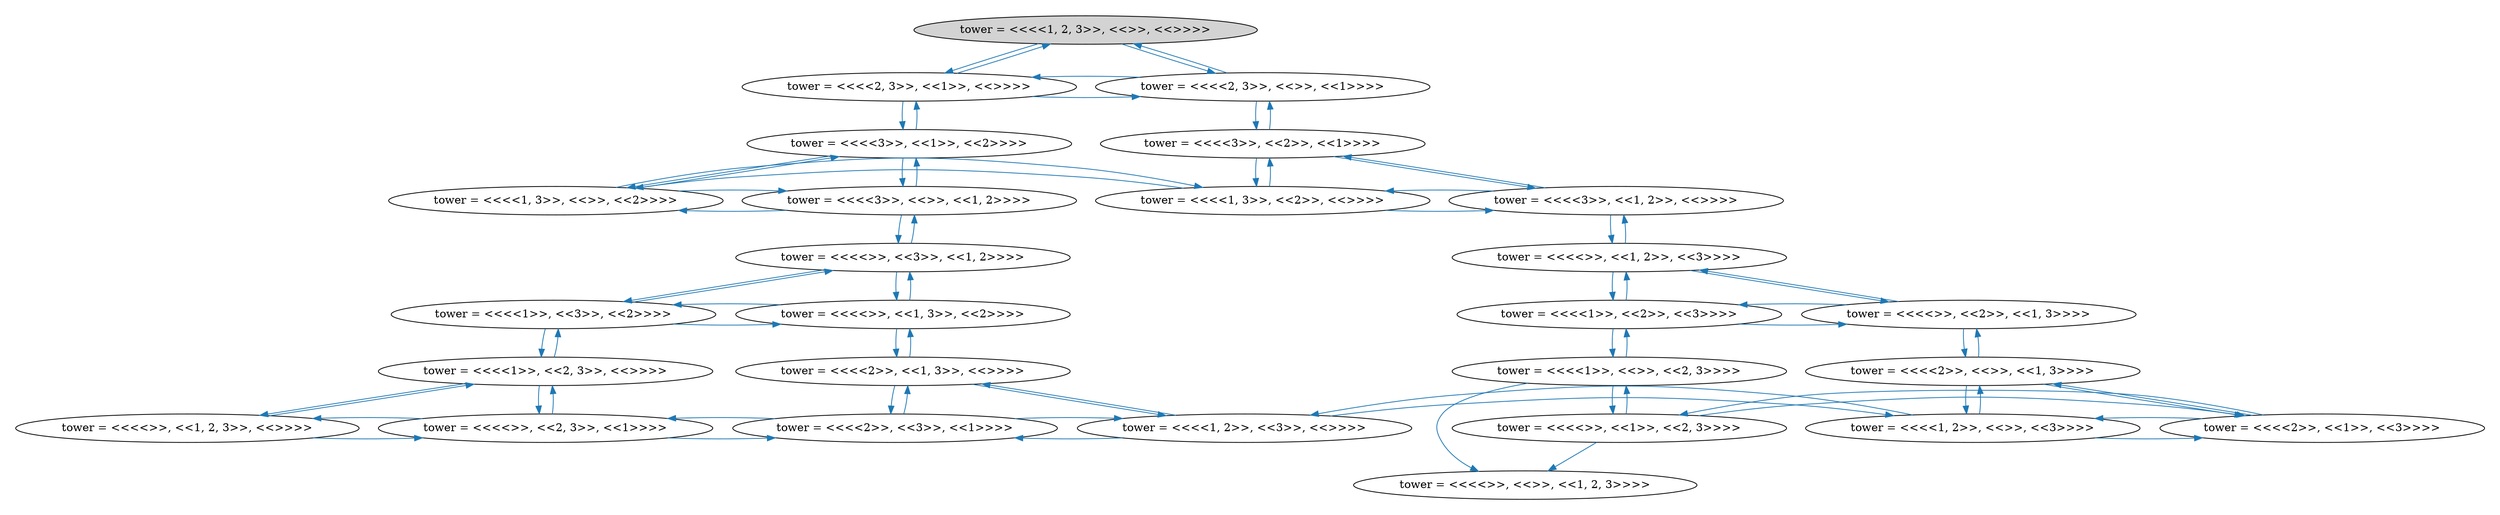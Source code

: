 strict digraph DiskGraph {
edge [colorscheme="paired12"]
nodesep=0.35;
subgraph cluster_graph {
color="white";
-2958282486055205577 [label="tower = <<<<1, 2, 3>>, <<>>, <<>>>>",style = filled]
-2958282486055205577 -> 9131176283550868636 [label="",color="2",fontcolor="2"];
9131176283550868636 [label="tower = <<<<2, 3>>, <<1>>, <<>>>>"];
9131176283550868636 -> 8882172863212837910 [label="",color="2",fontcolor="2"];
8882172863212837910 [label="tower = <<<<3>>, <<1>>, <<2>>>>"];
-2958282486055205577 -> 6338717427257329600 [label="",color="2",fontcolor="2"];
6338717427257329600 [label="tower = <<<<2, 3>>, <<>>, <<1>>>>"];
6338717427257329600 -> 4144077998470730214 [label="",color="2",fontcolor="2"];
4144077998470730214 [label="tower = <<<<3>>, <<2>>, <<1>>>>"];
9131176283550868636 -> -2958282486055205577 [label="",color="2",fontcolor="2"];
9131176283550868636 -> 6338717427257329600 [label="",color="2",fontcolor="2"];
4144077998470730214 -> 6338717427257329600 [label="",color="2",fontcolor="2"];
4144077998470730214 -> 5211713473953570823 [label="",color="2",fontcolor="2"];
5211713473953570823 [label="tower = <<<<1, 3>>, <<2>>, <<>>>>"];
6338717427257329600 -> -2958282486055205577 [label="",color="2",fontcolor="2"];
6338717427257329600 -> 9131176283550868636 [label="",color="2",fontcolor="2"];
8882172863212837910 -> 4733057659611653828 [label="",color="2",fontcolor="2"];
4733057659611653828 [label="tower = <<<<1, 3>>, <<>>, <<2>>>>"];
8882172863212837910 -> -1288854123969176083 [label="",color="2",fontcolor="2"];
-1288854123969176083 [label="tower = <<<<3>>, <<>>, <<1, 2>>>>"];
8882172863212837910 -> 9131176283550868636 [label="",color="2",fontcolor="2"];
4733057659611653828 -> 8882172863212837910 [label="",color="2",fontcolor="2"];
4144077998470730214 -> -5364213753543658369 [label="",color="2",fontcolor="2"];
-5364213753543658369 [label="tower = <<<<3>>, <<1, 2>>, <<>>>>"];
-1288854123969176083 -> 1691554033374457381 [label="",color="2",fontcolor="2"];
1691554033374457381 [label="tower = <<<<>>, <<3>>, <<1, 2>>>>"];
-1288854123969176083 -> 4733057659611653828 [label="",color="2",fontcolor="2"];
-1288854123969176083 -> 8882172863212837910 [label="",color="2",fontcolor="2"];
5211713473953570823 -> -5364213753543658369 [label="",color="2",fontcolor="2"];
5211713473953570823 -> 4144077998470730214 [label="",color="2",fontcolor="2"];
5211713473953570823 -> 4733057659611653828 [label="",color="2",fontcolor="2"];
4733057659611653828 -> -1288854123969176083 [label="",color="2",fontcolor="2"];
4733057659611653828 -> 5211713473953570823 [label="",color="2",fontcolor="2"];
1691554033374457381 -> -1288854123969176083 [label="",color="2",fontcolor="2"];
1691554033374457381 -> -5008862568949020365 [label="",color="2",fontcolor="2"];
-5008862568949020365 [label="tower = <<<<1>>, <<3>>, <<2>>>>"];
1691554033374457381 -> -6528926415839569076 [label="",color="2",fontcolor="2"];
-6528926415839569076 [label="tower = <<<<>>, <<1, 3>>, <<2>>>>"];
-5008862568949020365 -> -6528926415839569076 [label="",color="2",fontcolor="2"];
-5364213753543658369 -> 4398388652509528673 [label="",color="2",fontcolor="2"];
4398388652509528673 [label="tower = <<<<>>, <<1, 2>>, <<3>>>>"];
-5364213753543658369 -> 5211713473953570823 [label="",color="2",fontcolor="2"];
-5364213753543658369 -> 4144077998470730214 [label="",color="2",fontcolor="2"];
-6528926415839569076 -> -5008862568949020365 [label="",color="2",fontcolor="2"];
-6528926415839569076 -> 1691554033374457381 [label="",color="2",fontcolor="2"];
-5008862568949020365 -> 1691554033374457381 [label="",color="2",fontcolor="2"];
-5008862568949020365 -> -914575485816235262 [label="",color="2",fontcolor="2"];
-914575485816235262 [label="tower = <<<<1>>, <<2, 3>>, <<>>>>"];
4398388652509528673 -> 2455127143769460766 [label="",color="2",fontcolor="2"];
2455127143769460766 [label="tower = <<<<1>>, <<2>>, <<3>>>>"];
4398388652509528673 -> -3470847055969767895 [label="",color="2",fontcolor="2"];
-3470847055969767895 [label="tower = <<<<>>, <<2>>, <<1, 3>>>>"];
4398388652509528673 -> -5364213753543658369 [label="",color="2",fontcolor="2"];
-6528926415839569076 -> -6352546539679074314 [label="",color="2",fontcolor="2"];
-6352546539679074314 [label="tower = <<<<2>>, <<1, 3>>, <<>>>>"];
2455127143769460766 -> 4398388652509528673 [label="",color="2",fontcolor="2"];
2455127143769460766 -> -3470847055969767895 [label="",color="2",fontcolor="2"];
2455127143769460766 -> -3080834517874312822 [label="",color="2",fontcolor="2"];
-3080834517874312822 [label="tower = <<<<1>>, <<>>, <<2, 3>>>>"];
-3470847055969767895 -> -2029609481963487983 [label="",color="2",fontcolor="2"];
-2029609481963487983 [label="tower = <<<<2>>, <<>>, <<1, 3>>>>"];
-3470847055969767895 -> 2455127143769460766 [label="",color="2",fontcolor="2"];
-914575485816235262 -> -6602650988886128470 [label="",color="2",fontcolor="2"];
-6602650988886128470 [label="tower = <<<<>>, <<1, 2, 3>>, <<>>>>"];
-914575485816235262 -> 2802252824613240287 [label="",color="2",fontcolor="2"];
2802252824613240287 [label="tower = <<<<>>, <<2, 3>>, <<1>>>>"];
-914575485816235262 -> -5008862568949020365 [label="",color="2",fontcolor="2"];
-6352546539679074314 -> -6528926415839569076 [label="",color="2",fontcolor="2"];
-6352546539679074314 -> -8111539131181431938 [label="",color="2",fontcolor="2"];
-8111539131181431938 [label="tower = <<<<1, 2>>, <<3>>, <<>>>>"];
-6352546539679074314 -> -6042593475397720009 [label="",color="2",fontcolor="2"];
-6042593475397720009 [label="tower = <<<<2>>, <<3>>, <<1>>>>"];
-3080834517874312822 -> 7845633866804653349 [label="",color="2",fontcolor="2"];
7845633866804653349 [label="tower = <<<<>>, <<1>>, <<2, 3>>>>"];
-3470847055969767895 -> 4398388652509528673 [label="",color="2",fontcolor="2"];
-2029609481963487983 -> -3470847055969767895 [label="",color="2",fontcolor="2"];
-2029609481963487983 -> -7420881813468879160 [label="",color="2",fontcolor="2"];
-7420881813468879160 [label="tower = <<<<1, 2>>, <<>>, <<3>>>>"];
-2029609481963487983 -> 8542101186992569578 [label="",color="2",fontcolor="2"];
8542101186992569578 [label="tower = <<<<2>>, <<1>>, <<3>>>>"];
-3080834517874312822 -> -6538252237233951778 [label="",color="2",fontcolor="2"];
-6538252237233951778 [label="tower = <<<<>>, <<>>, <<1, 2, 3>>>>"];
-3080834517874312822 -> 2455127143769460766 [label="",color="2",fontcolor="2"];
-6602650988886128470 -> -914575485816235262 [label="",color="2",fontcolor="2"];
-6602650988886128470 -> 2802252824613240287 [label="",color="2",fontcolor="2"];
2802252824613240287 -> -6042593475397720009 [label="",color="2",fontcolor="2"];
-8111539131181431938 -> -6352546539679074314 [label="",color="2",fontcolor="2"];
-8111539131181431938 -> -6042593475397720009 [label="",color="2",fontcolor="2"];
-8111539131181431938 -> -7420881813468879160 [label="",color="2",fontcolor="2"];
-6042593475397720009 -> 2802252824613240287 [label="",color="2",fontcolor="2"];
-6042593475397720009 -> -8111539131181431938 [label="",color="2",fontcolor="2"];
-6042593475397720009 -> -6352546539679074314 [label="",color="2",fontcolor="2"];
7845633866804653349 -> -3080834517874312822 [label="",color="2",fontcolor="2"];
7845633866804653349 -> -6538252237233951778 [label="",color="2",fontcolor="2"];
2802252824613240287 -> -914575485816235262 [label="",color="2",fontcolor="2"];
2802252824613240287 -> -6602650988886128470 [label="",color="2",fontcolor="2"];
-7420881813468879160 -> 8542101186992569578 [label="",color="2",fontcolor="2"];
-7420881813468879160 -> -2029609481963487983 [label="",color="2",fontcolor="2"];
-7420881813468879160 -> -8111539131181431938 [label="",color="2",fontcolor="2"];
7845633866804653349 -> 8542101186992569578 [label="",color="2",fontcolor="2"];
8542101186992569578 -> 7845633866804653349 [label="",color="2",fontcolor="2"];
8542101186992569578 -> -7420881813468879160 [label="",color="2",fontcolor="2"];
8542101186992569578 -> -2029609481963487983 [label="",color="2",fontcolor="2"];
{rank = same; -2958282486055205577;}
{rank = same; 9131176283550868636;6338717427257329600;}
{rank = same; 4144077998470730214;8882172863212837910;}
{rank = same; 5211713473953570823;-5364213753543658369;-1288854123969176083;4733057659611653828;}
{rank = same; 4398388652509528673;1691554033374457381;}
{rank = same; 2455127143769460766;-3470847055969767895;-6528926415839569076;-5008862568949020365;}
{rank = same; -2029609481963487983;-3080834517874312822;-914575485816235262;-6352546539679074314;}
{rank = same; 7845633866804653349;-7420881813468879160;-6602650988886128470;-8111539131181431938;8542101186992569578;2802252824613240287;-6042593475397720009;}
}
}